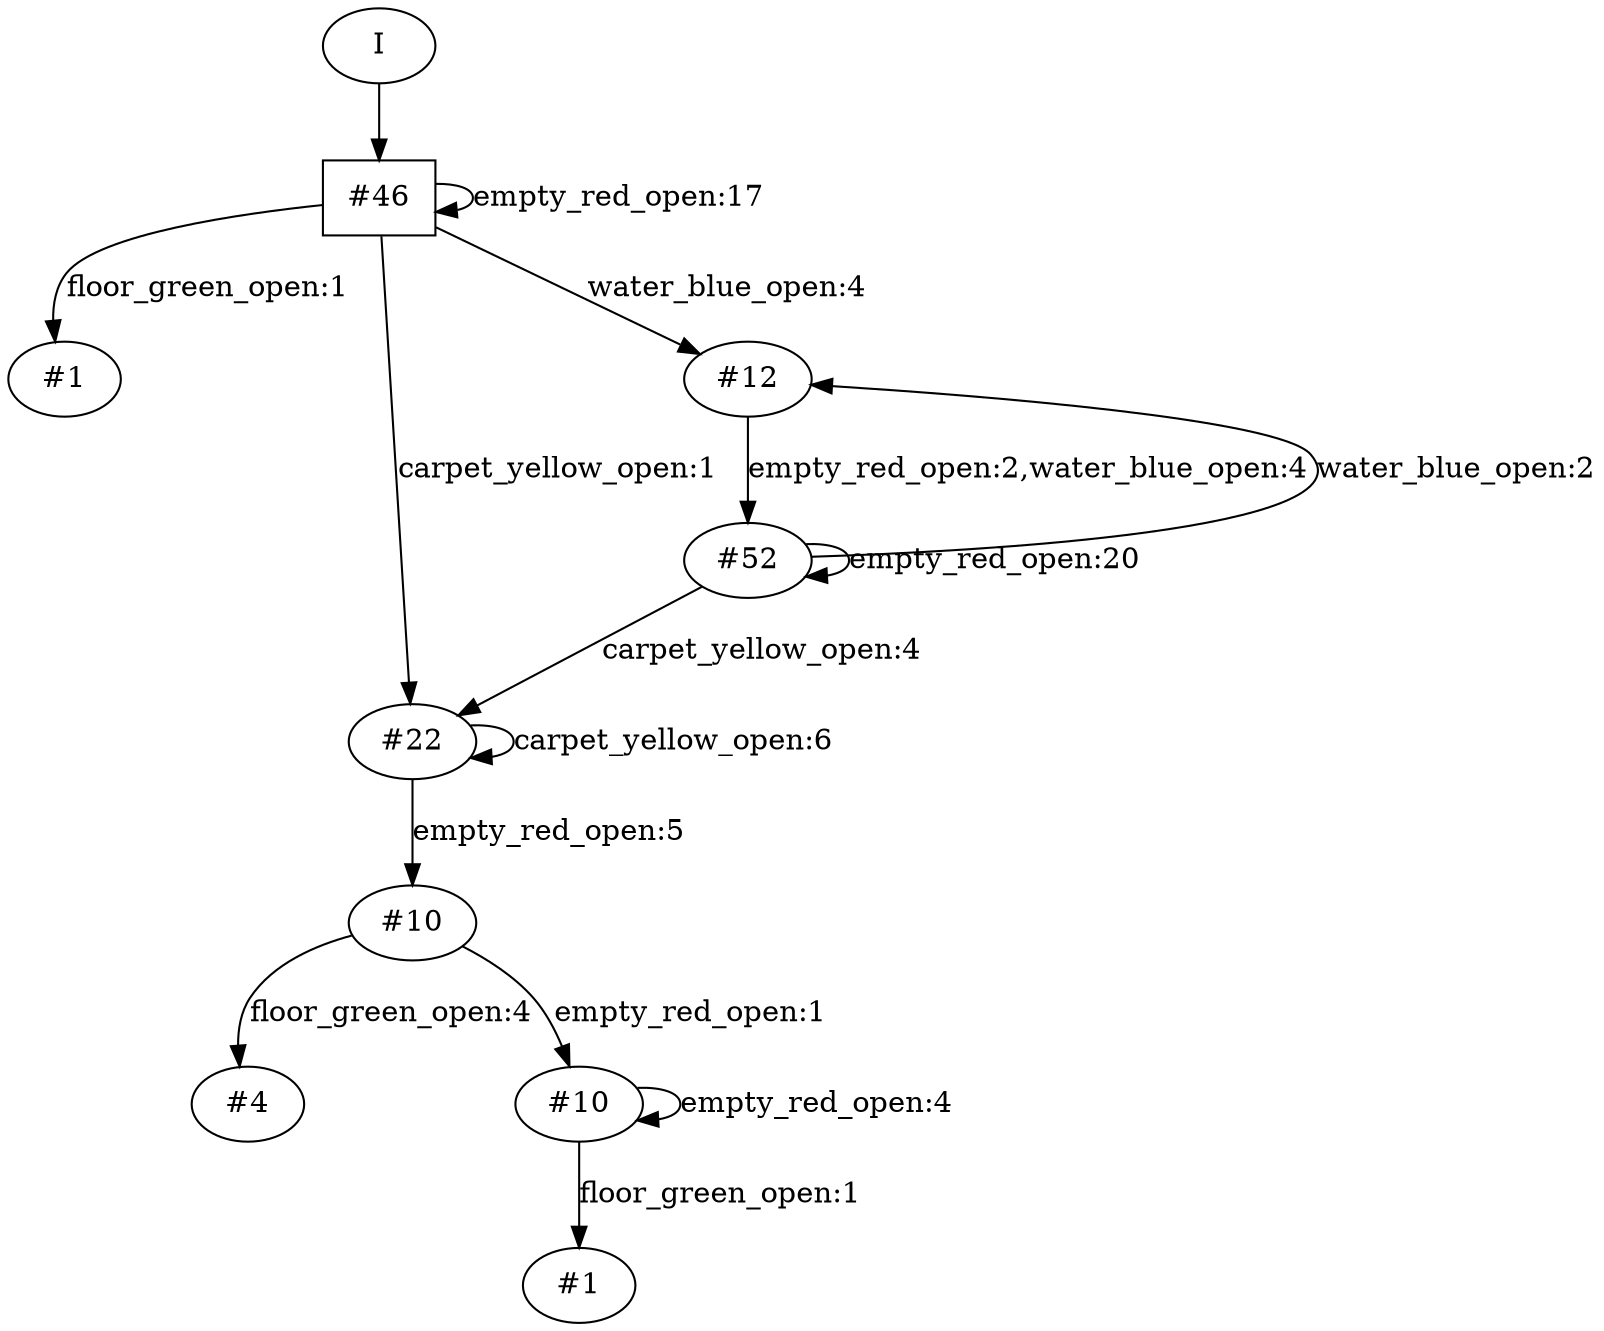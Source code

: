 // produced with flexfringe from git commitd1cf04ada0831d0605a3651971ef9a02091d8823
// dfasat/flexfringe -h=kldistance -d=kl_data -n=5 -x=0 -w=0 -b=1 -f=1 -I=0 -t=1 -l=0 -q=0 -y=0 -p=0.5 --output-dir=experiments/seshia_paper_reproduction/flexfringe_data/dfa /Users/nicholasrenninger/Google Drive/Grad School/specification learning/code/DPFA_DTS_product_experiment/dfasatInvestigations/experiments/seshia_paper_reproduction/flexfringe_data/seshia_paper_reproduction_train 
digraph DFA {
	0 [label="root" shape=box];
		I -> 0;
	0 [ label="#46"  ];
		0 -> 0 [label="empty_red_open:17"  ];
		0 -> 7 [label="floor_green_open:1"  ];
		0 -> 8 [label="carpet_yellow_open:1"  ];
		0 -> 11 [label="water_blue_open:4"  ];
	7 [ label="#1"  ];
	8 [ label="#22"  ];
		8 -> 8 [label="carpet_yellow_open:6"  ];
		8 -> 9 [label="empty_red_open:5"  ];
	9 [ label="#10"  ];
		9 -> 10 [label="floor_green_open:4"  ];
		9 -> 57 [label="empty_red_open:1"  ];
	57 [ label="#10"  ];
		57 -> 57 [label="empty_red_open:4"  ];
		57 -> 62 [label="floor_green_open:1"  ];
	62 [ label="#1"  ];
	10 [ label="#4"  ];
	11 [ label="#12"  ];
		11 -> 12 [label="empty_red_open:2,water_blue_open:4"  ];
	12 [ label="#52"  ];
		12 -> 8 [label="carpet_yellow_open:4"  ];
		12 -> 11 [label="water_blue_open:2"  ];
		12 -> 12 [label="empty_red_open:20"  ];
}
